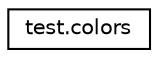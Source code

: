 digraph "Graphical Class Hierarchy"
{
 // LATEX_PDF_SIZE
  edge [fontname="Helvetica",fontsize="10",labelfontname="Helvetica",labelfontsize="10"];
  node [fontname="Helvetica",fontsize="10",shape=record];
  rankdir="LR";
  Node0 [label="test.colors",height=0.2,width=0.4,color="black", fillcolor="white", style="filled",URL="$classtest_1_1colors.html",tooltip="Colors in log."];
}

